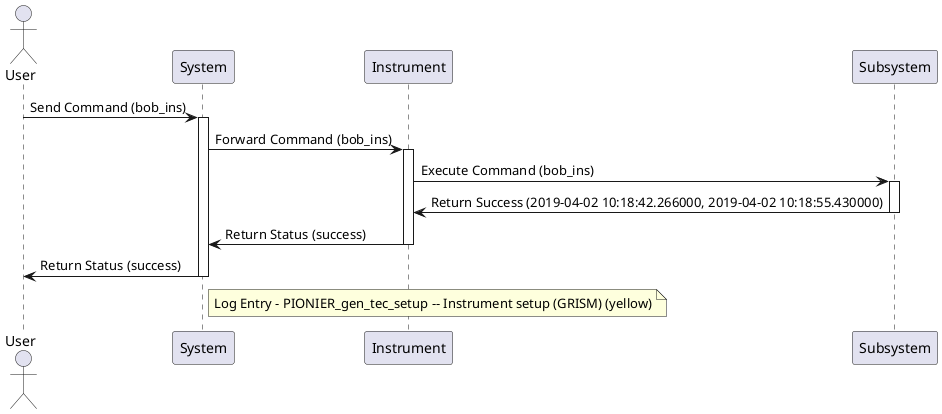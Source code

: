 @startuml
actor User
participant System
participant Instrument
participant Subsystem

User -> System: Send Command (bob_ins)
activate System
System -> Instrument: Forward Command (bob_ins)
activate Instrument
Instrument -> Subsystem: Execute Command (bob_ins)
activate Subsystem

Subsystem -> Instrument: Return Success (2019-04-02 10:18:42.266000, 2019-04-02 10:18:55.430000)
deactivate Subsystem

Instrument -> System: Return Status (success)
deactivate Instrument

System -> User: Return Status (success)
deactivate System

note right of System: Log Entry - PIONIER_gen_tec_setup -- Instrument setup (GRISM) (yellow)
@enduml